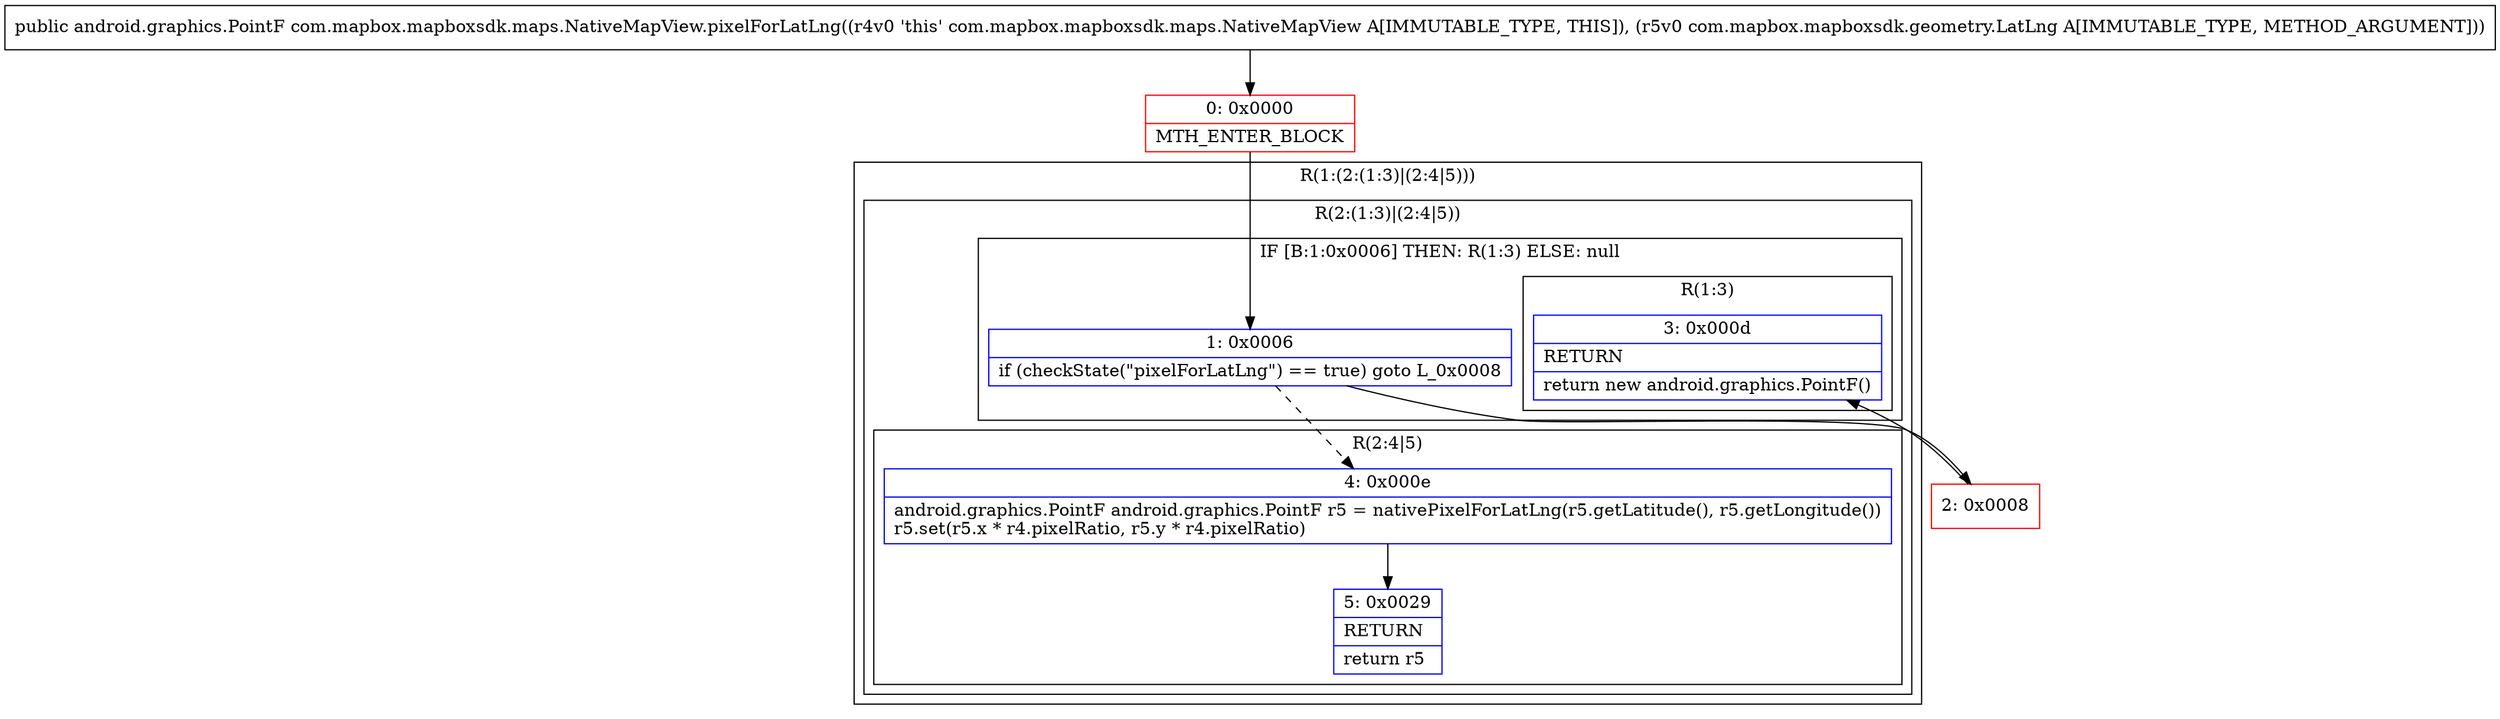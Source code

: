 digraph "CFG forcom.mapbox.mapboxsdk.maps.NativeMapView.pixelForLatLng(Lcom\/mapbox\/mapboxsdk\/geometry\/LatLng;)Landroid\/graphics\/PointF;" {
subgraph cluster_Region_1829105127 {
label = "R(1:(2:(1:3)|(2:4|5)))";
node [shape=record,color=blue];
subgraph cluster_Region_1688649493 {
label = "R(2:(1:3)|(2:4|5))";
node [shape=record,color=blue];
subgraph cluster_IfRegion_1872842875 {
label = "IF [B:1:0x0006] THEN: R(1:3) ELSE: null";
node [shape=record,color=blue];
Node_1 [shape=record,label="{1\:\ 0x0006|if (checkState(\"pixelForLatLng\") == true) goto L_0x0008\l}"];
subgraph cluster_Region_1646408276 {
label = "R(1:3)";
node [shape=record,color=blue];
Node_3 [shape=record,label="{3\:\ 0x000d|RETURN\l|return new android.graphics.PointF()\l}"];
}
}
subgraph cluster_Region_540814941 {
label = "R(2:4|5)";
node [shape=record,color=blue];
Node_4 [shape=record,label="{4\:\ 0x000e|android.graphics.PointF android.graphics.PointF r5 = nativePixelForLatLng(r5.getLatitude(), r5.getLongitude())\lr5.set(r5.x * r4.pixelRatio, r5.y * r4.pixelRatio)\l}"];
Node_5 [shape=record,label="{5\:\ 0x0029|RETURN\l|return r5\l}"];
}
}
}
Node_0 [shape=record,color=red,label="{0\:\ 0x0000|MTH_ENTER_BLOCK\l}"];
Node_2 [shape=record,color=red,label="{2\:\ 0x0008}"];
MethodNode[shape=record,label="{public android.graphics.PointF com.mapbox.mapboxsdk.maps.NativeMapView.pixelForLatLng((r4v0 'this' com.mapbox.mapboxsdk.maps.NativeMapView A[IMMUTABLE_TYPE, THIS]), (r5v0 com.mapbox.mapboxsdk.geometry.LatLng A[IMMUTABLE_TYPE, METHOD_ARGUMENT])) }"];
MethodNode -> Node_0;
Node_1 -> Node_2;
Node_1 -> Node_4[style=dashed];
Node_4 -> Node_5;
Node_0 -> Node_1;
Node_2 -> Node_3;
}

